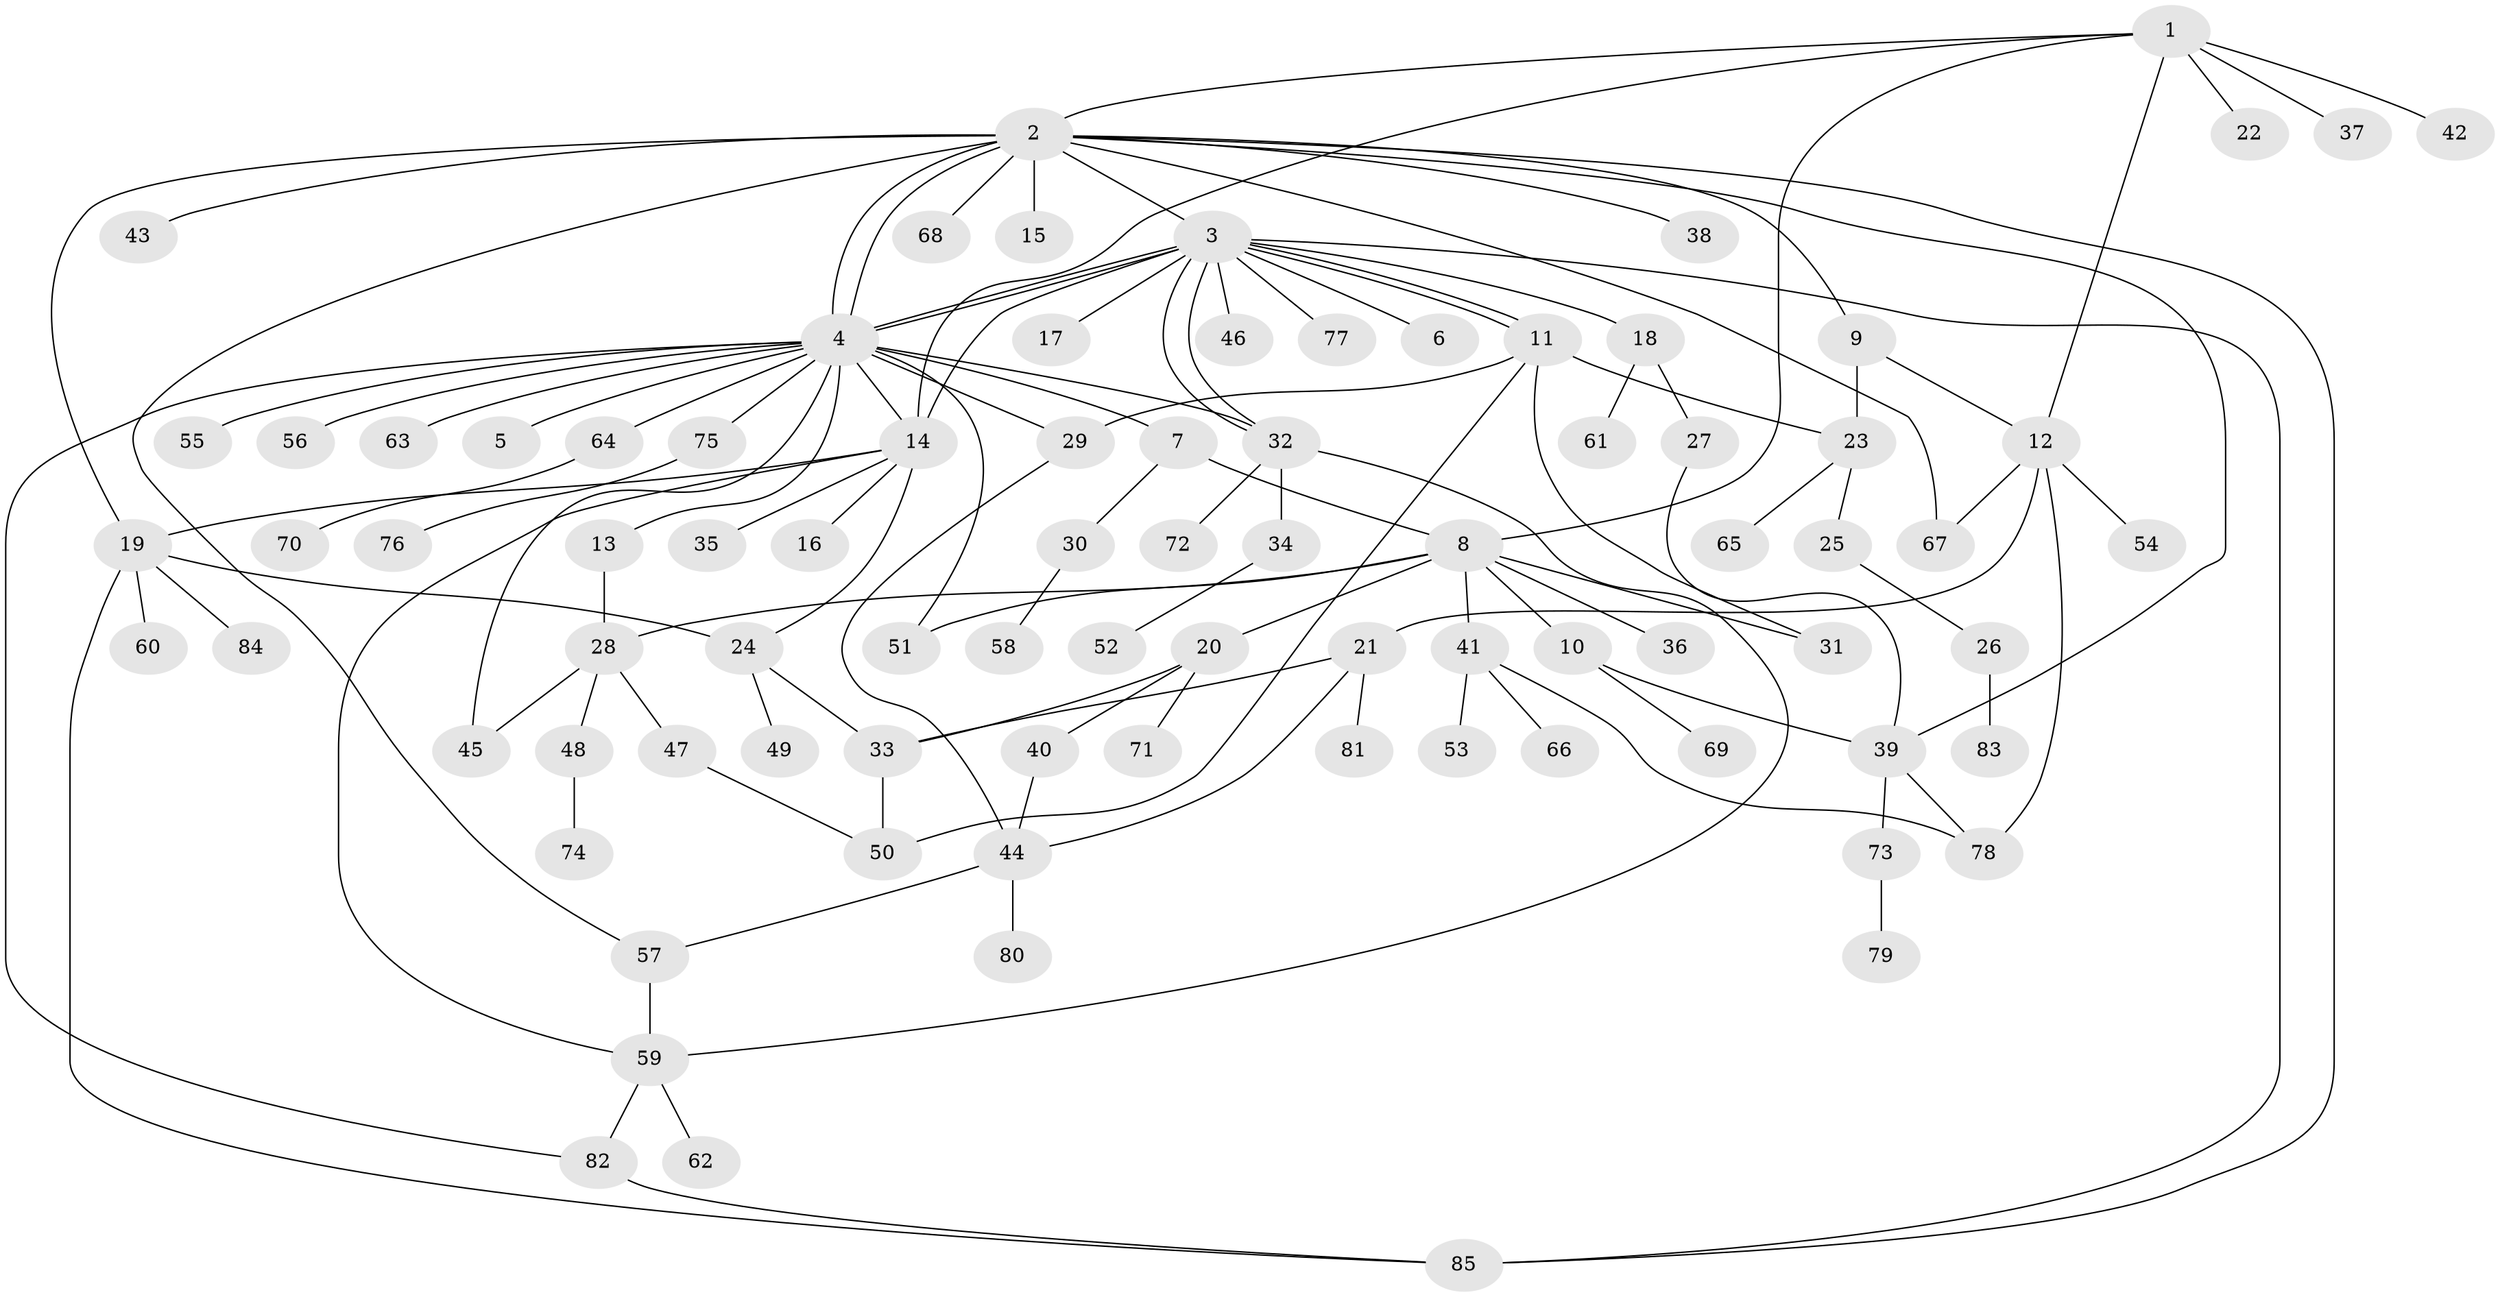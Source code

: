 // coarse degree distribution, {6: 0.04918032786885246, 13: 0.01639344262295082, 15: 0.01639344262295082, 18: 0.01639344262295082, 1: 0.5081967213114754, 3: 0.06557377049180328, 9: 0.01639344262295082, 5: 0.09836065573770492, 2: 0.16393442622950818, 7: 0.03278688524590164, 8: 0.01639344262295082}
// Generated by graph-tools (version 1.1) at 2025/23/03/03/25 07:23:55]
// undirected, 85 vertices, 120 edges
graph export_dot {
graph [start="1"]
  node [color=gray90,style=filled];
  1;
  2;
  3;
  4;
  5;
  6;
  7;
  8;
  9;
  10;
  11;
  12;
  13;
  14;
  15;
  16;
  17;
  18;
  19;
  20;
  21;
  22;
  23;
  24;
  25;
  26;
  27;
  28;
  29;
  30;
  31;
  32;
  33;
  34;
  35;
  36;
  37;
  38;
  39;
  40;
  41;
  42;
  43;
  44;
  45;
  46;
  47;
  48;
  49;
  50;
  51;
  52;
  53;
  54;
  55;
  56;
  57;
  58;
  59;
  60;
  61;
  62;
  63;
  64;
  65;
  66;
  67;
  68;
  69;
  70;
  71;
  72;
  73;
  74;
  75;
  76;
  77;
  78;
  79;
  80;
  81;
  82;
  83;
  84;
  85;
  1 -- 2;
  1 -- 8;
  1 -- 12;
  1 -- 14;
  1 -- 22;
  1 -- 37;
  1 -- 42;
  2 -- 3;
  2 -- 4;
  2 -- 4;
  2 -- 9;
  2 -- 15;
  2 -- 19;
  2 -- 38;
  2 -- 39;
  2 -- 43;
  2 -- 57;
  2 -- 67;
  2 -- 68;
  2 -- 85;
  3 -- 4;
  3 -- 4;
  3 -- 6;
  3 -- 11;
  3 -- 11;
  3 -- 14;
  3 -- 17;
  3 -- 18;
  3 -- 32;
  3 -- 32;
  3 -- 46;
  3 -- 77;
  3 -- 85;
  4 -- 5;
  4 -- 7;
  4 -- 13;
  4 -- 14;
  4 -- 29;
  4 -- 32;
  4 -- 45;
  4 -- 51;
  4 -- 55;
  4 -- 56;
  4 -- 63;
  4 -- 64;
  4 -- 75;
  4 -- 82;
  7 -- 8;
  7 -- 30;
  8 -- 10;
  8 -- 20;
  8 -- 28;
  8 -- 31;
  8 -- 36;
  8 -- 41;
  8 -- 51;
  9 -- 12;
  9 -- 23;
  10 -- 39;
  10 -- 69;
  11 -- 23;
  11 -- 29;
  11 -- 31;
  11 -- 50;
  12 -- 21;
  12 -- 54;
  12 -- 67;
  12 -- 78;
  13 -- 28;
  14 -- 16;
  14 -- 19;
  14 -- 24;
  14 -- 35;
  14 -- 59;
  18 -- 27;
  18 -- 61;
  19 -- 24;
  19 -- 60;
  19 -- 84;
  19 -- 85;
  20 -- 33;
  20 -- 40;
  20 -- 71;
  21 -- 33;
  21 -- 44;
  21 -- 81;
  23 -- 25;
  23 -- 65;
  24 -- 33;
  24 -- 49;
  25 -- 26;
  26 -- 83;
  27 -- 39;
  28 -- 45;
  28 -- 47;
  28 -- 48;
  29 -- 44;
  30 -- 58;
  32 -- 34;
  32 -- 59;
  32 -- 72;
  33 -- 50;
  34 -- 52;
  39 -- 73;
  39 -- 78;
  40 -- 44;
  41 -- 53;
  41 -- 66;
  41 -- 78;
  44 -- 57;
  44 -- 80;
  47 -- 50;
  48 -- 74;
  57 -- 59;
  59 -- 62;
  59 -- 82;
  64 -- 70;
  73 -- 79;
  75 -- 76;
  82 -- 85;
}
